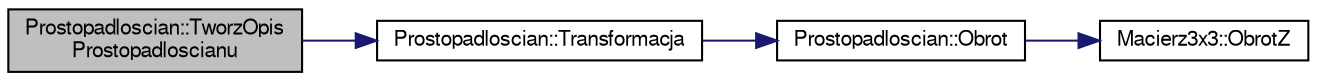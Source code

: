 digraph "Prostopadloscian::TworzOpisProstopadloscianu"
{
 // LATEX_PDF_SIZE
  edge [fontname="FreeSans",fontsize="10",labelfontname="FreeSans",labelfontsize="10"];
  node [fontname="FreeSans",fontsize="10",shape=record];
  rankdir="LR";
  Node1 [label="Prostopadloscian::TworzOpis\lProstopadloscianu",height=0.2,width=0.4,color="black", fillcolor="grey75", style="filled", fontcolor="black",tooltip="Metoda tworzaca opis prostopadloscianu."];
  Node1 -> Node2 [color="midnightblue",fontsize="10",style="solid",fontname="FreeSans"];
  Node2 [label="Prostopadloscian::Transformacja",height=0.2,width=0.4,color="black", fillcolor="white", style="filled",URL="$a00158.html#a95a97faff0de26090510d6a32eb66295",tooltip="Metoda transformujaca prostopadloscia."];
  Node2 -> Node3 [color="midnightblue",fontsize="10",style="solid",fontname="FreeSans"];
  Node3 [label="Prostopadloscian::Obrot",height=0.2,width=0.4,color="black", fillcolor="white", style="filled",URL="$a00158.html#a0c8aa2b5c986329da5becc2b446d1866",tooltip="Metoda Obracajaca Prostopadloscian."];
  Node3 -> Node4 [color="midnightblue",fontsize="10",style="solid",fontname="FreeSans"];
  Node4 [label="Macierz3x3::ObrotZ",height=0.2,width=0.4,color="black", fillcolor="white", style="filled",URL="$a00146.html#ab0699c8f99fa17bbcc4a7c400bed506d",tooltip="Metoda generujaca macierz obrotu wokol osi OZ."];
}
